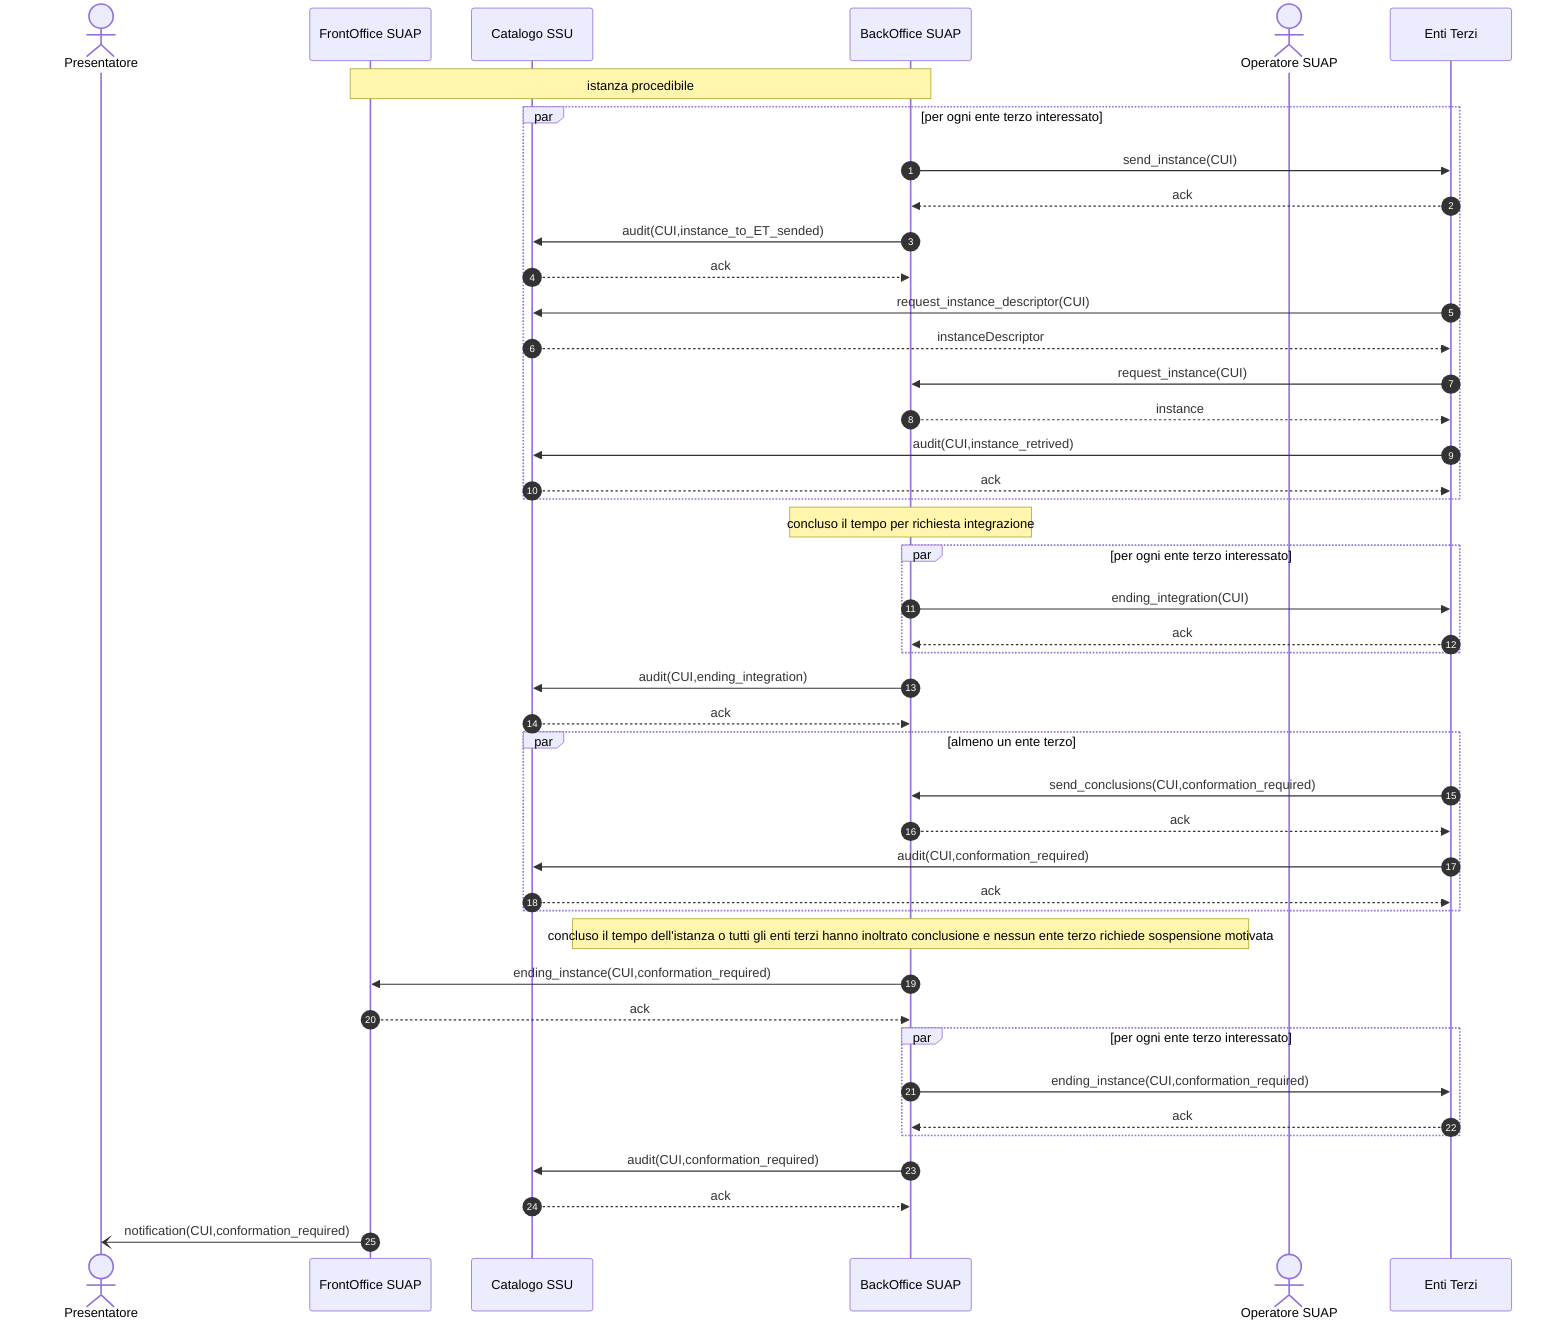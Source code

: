 sequenceDiagram
    autonumber

    actor P as Presentatore    
    participant F as FrontOffice SUAP
    participant C as Catalogo SSU    
    participant B as BackOffice SUAP    
    actor O as Operatore SUAP    
    participant E as Enti Terzi    
 
    Note over F,B: istanza procedibile

    
    par per ogni ente terzo interessato        
        B ->> E: send_instance(CUI)
        E -->> B: ack
        B ->> C: audit(CUI,instance_to_ET_sended)
        C -->> B: ack
        E ->> C: request_instance_descriptor(CUI)
        C -->> E: instanceDescriptor
        E ->> B: request_instance(CUI)
        B -->> E: instance
        E ->> C: audit(CUI,instance_retrived)
        C -->> E: ack
    end
   

    Note over B: concluso il tempo per richiesta integrazione
    par per ogni ente terzo interessato 
        B ->> E: ending_integration(CUI)
        E -->> B: ack
    end
        B ->> C: audit(CUI,ending_integration)
        C -->> B: ack

    par almeno un ente terzo 
        E ->> B: send_conclusions(CUI,conformation_required)
        B -->> E: ack 
         E ->> C: audit(CUI,conformation_required)
        C -->> E: ack            
    end

    Note over B: concluso il tempo dell'istanza o tutti gli enti terzi hanno inoltrato conclusione e nessun ente terzo richiede sospensione motivata
    B ->> F: ending_instance(CUI,conformation_required)
    F -->> B: ack            
    par per ogni ente terzo interessato
        B ->> E: ending_instance(CUI,conformation_required)
        E -->> B: ack
    end
    B ->> C: audit(CUI,conformation_required)
    C -->> B: ack

    F -) P: notification(CUI,conformation_required)